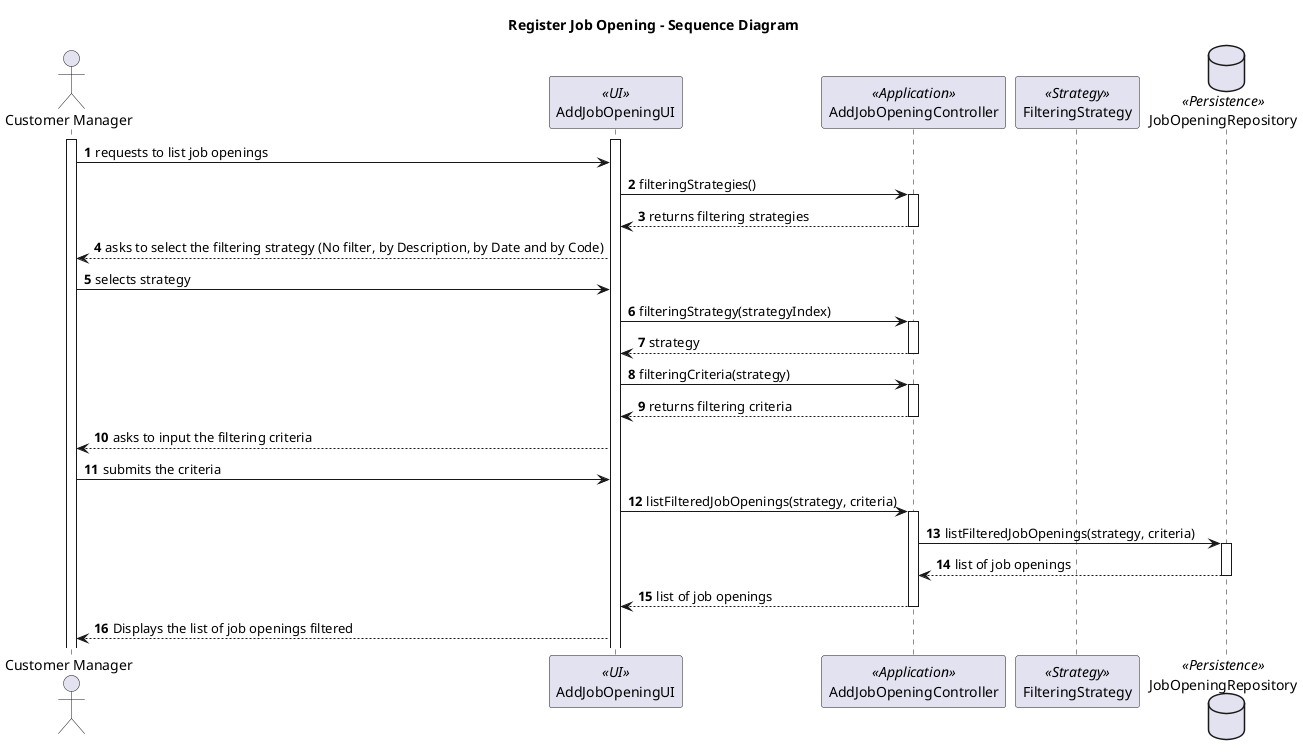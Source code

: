 @startuml

title Register Job Opening - Sequence Diagram

autonumber
actor "Customer Manager" as M
participant AddJobOpeningUI  as UI <<UI>>
participant AddJobOpeningController as Controller <<Application>>
participant FilteringStrategy as FS <<Strategy>>
database JobOpeningRepository as JRepo <<Persistence>>

activate M
activate UI

M -> UI : requests to list job openings

UI -> Controller : filteringStrategies()

activate Controller

Controller --> UI : returns filtering strategies

deactivate Controller


UI --> M :  asks to select the filtering strategy (No filter, by Description, by Date and by Code)

M -> UI : selects strategy

UI -> Controller : filteringStrategy(strategyIndex)

activate Controller

Controller --> UI : strategy

deactivate Controller

UI -> Controller : filteringCriteria(strategy)

activate Controller

Controller --> UI : returns filtering criteria

deactivate Controller

UI --> M : asks to input the filtering criteria

M -> UI : submits the criteria

UI -> Controller : listFilteredJobOpenings(strategy, criteria)

activate Controller

Controller -> JRepo : listFilteredJobOpenings(strategy, criteria)

activate JRepo

JRepo --> Controller : list of job openings

deactivate JRepo

Controller --> UI : list of job openings

deactivate Controller

UI --> M : Displays the list of job openings filtered




@enduml









